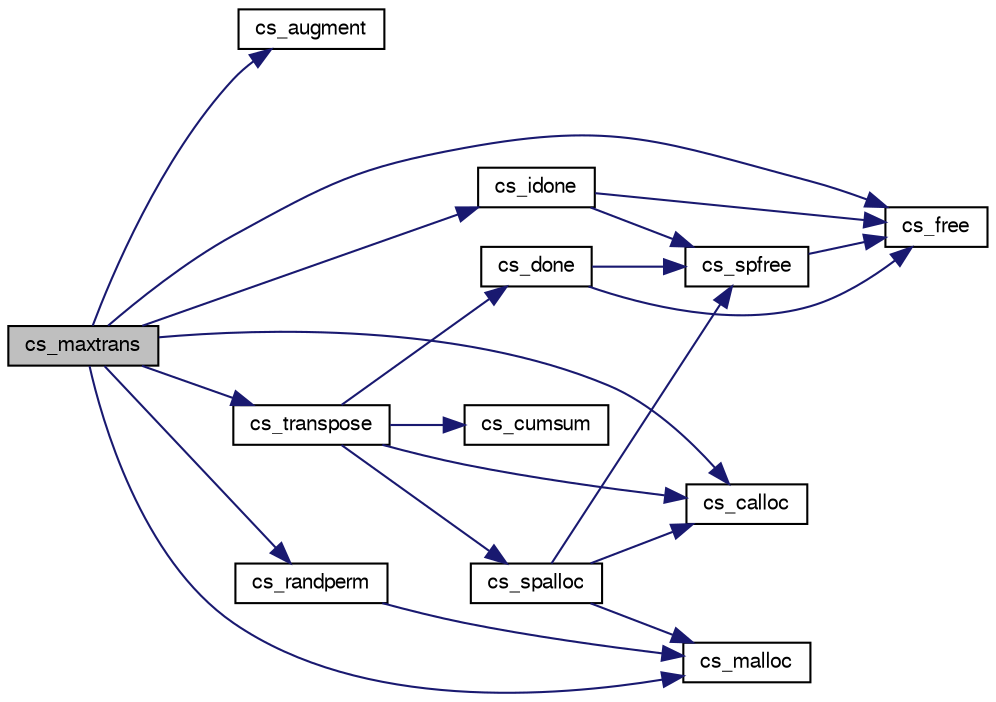 digraph G
{
  edge [fontname="FreeSans",fontsize=10,labelfontname="FreeSans",labelfontsize=10];
  node [fontname="FreeSans",fontsize=10,shape=record];
  rankdir=LR;
  Node1 [label="cs_maxtrans",height=0.2,width=0.4,color="black", fillcolor="grey75", style="filled" fontcolor="black"];
  Node1 -> Node2 [color="midnightblue",fontsize=10,style="solid",fontname="FreeSans"];
  Node2 [label="cs_augment",height=0.2,width=0.4,color="black", fillcolor="white", style="filled",URL="$cs_8c.html#76ac84cfd998800844b585a556a5f6ad"];
  Node1 -> Node3 [color="midnightblue",fontsize=10,style="solid",fontname="FreeSans"];
  Node3 [label="cs_calloc",height=0.2,width=0.4,color="black", fillcolor="white", style="filled",URL="$cs_8c.html#d3e846c0142a1457e8e85bcaf559fb98"];
  Node1 -> Node4 [color="midnightblue",fontsize=10,style="solid",fontname="FreeSans"];
  Node4 [label="cs_free",height=0.2,width=0.4,color="black", fillcolor="white", style="filled",URL="$cs_8c.html#78c1d1194aacc65212bb0d2b03643ac7"];
  Node1 -> Node5 [color="midnightblue",fontsize=10,style="solid",fontname="FreeSans"];
  Node5 [label="cs_idone",height=0.2,width=0.4,color="black", fillcolor="white", style="filled",URL="$cs_8c.html#9c3bd8e36cdfb832d199b580e22467c7"];
  Node5 -> Node4 [color="midnightblue",fontsize=10,style="solid",fontname="FreeSans"];
  Node5 -> Node6 [color="midnightblue",fontsize=10,style="solid",fontname="FreeSans"];
  Node6 [label="cs_spfree",height=0.2,width=0.4,color="black", fillcolor="white", style="filled",URL="$cs_8c.html#6d705e404a7831ccf01bc0ea064215b9"];
  Node6 -> Node4 [color="midnightblue",fontsize=10,style="solid",fontname="FreeSans"];
  Node1 -> Node7 [color="midnightblue",fontsize=10,style="solid",fontname="FreeSans"];
  Node7 [label="cs_malloc",height=0.2,width=0.4,color="black", fillcolor="white", style="filled",URL="$cs_8c.html#4c6c75c54cbdf2f3fd4574a90c2f8a86"];
  Node1 -> Node8 [color="midnightblue",fontsize=10,style="solid",fontname="FreeSans"];
  Node8 [label="cs_randperm",height=0.2,width=0.4,color="black", fillcolor="white", style="filled",URL="$cs_8c.html#affd464fe529af826a7c61edd18cd874"];
  Node8 -> Node7 [color="midnightblue",fontsize=10,style="solid",fontname="FreeSans"];
  Node1 -> Node9 [color="midnightblue",fontsize=10,style="solid",fontname="FreeSans"];
  Node9 [label="cs_transpose",height=0.2,width=0.4,color="black", fillcolor="white", style="filled",URL="$cs_8c.html#090225477a18abe5f8d5ab26e4efaf3a"];
  Node9 -> Node3 [color="midnightblue",fontsize=10,style="solid",fontname="FreeSans"];
  Node9 -> Node10 [color="midnightblue",fontsize=10,style="solid",fontname="FreeSans"];
  Node10 [label="cs_cumsum",height=0.2,width=0.4,color="black", fillcolor="white", style="filled",URL="$cs_8c.html#97200b7cc3ad296c964134a59616efdd"];
  Node9 -> Node11 [color="midnightblue",fontsize=10,style="solid",fontname="FreeSans"];
  Node11 [label="cs_done",height=0.2,width=0.4,color="black", fillcolor="white", style="filled",URL="$cs_8c.html#41590e7ef8c8f3ebce8c7bbe07303c28"];
  Node11 -> Node4 [color="midnightblue",fontsize=10,style="solid",fontname="FreeSans"];
  Node11 -> Node6 [color="midnightblue",fontsize=10,style="solid",fontname="FreeSans"];
  Node9 -> Node12 [color="midnightblue",fontsize=10,style="solid",fontname="FreeSans"];
  Node12 [label="cs_spalloc",height=0.2,width=0.4,color="black", fillcolor="white", style="filled",URL="$cs_8c.html#ad3a584d9185a4fe4497a36f892b9c72"];
  Node12 -> Node3 [color="midnightblue",fontsize=10,style="solid",fontname="FreeSans"];
  Node12 -> Node7 [color="midnightblue",fontsize=10,style="solid",fontname="FreeSans"];
  Node12 -> Node6 [color="midnightblue",fontsize=10,style="solid",fontname="FreeSans"];
}
